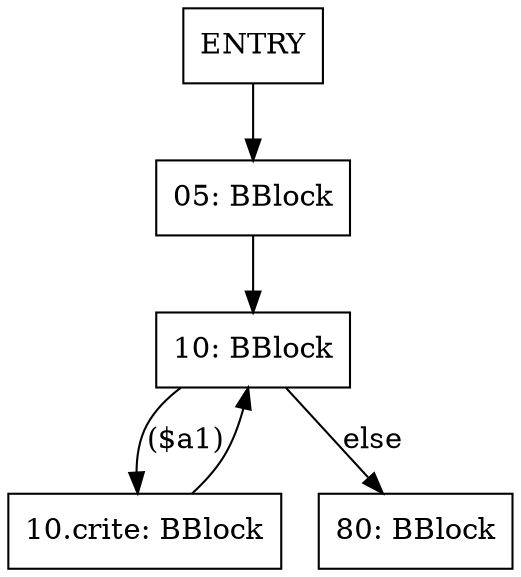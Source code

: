 digraph G {
node [shape=box]
"ENTRY" -> "05"
"05" [label="05: BBlock"]
"10" [label="10: BBlock"]
"10.crite" [label="10.crite: BBlock"]
"80" [label="80: BBlock"]
"05" -> "10"
"10" -> "10.crite" [label="($a1)"]
"10" -> "80" [label="else"]
"10.crite" -> "10"
}
